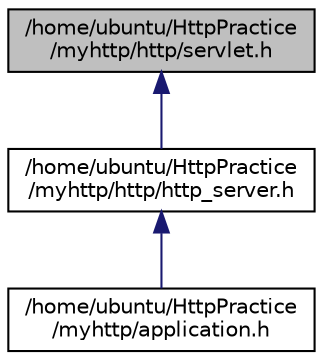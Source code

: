 digraph "/home/ubuntu/HttpPractice/myhttp/http/servlet.h"
{
 // LATEX_PDF_SIZE
  edge [fontname="Helvetica",fontsize="10",labelfontname="Helvetica",labelfontsize="10"];
  node [fontname="Helvetica",fontsize="10",shape=record];
  Node1 [label="/home/ubuntu/HttpPractice\l/myhttp/http/servlet.h",height=0.2,width=0.4,color="black", fillcolor="grey75", style="filled", fontcolor="black",tooltip="Servlet封装"];
  Node1 -> Node2 [dir="back",color="midnightblue",fontsize="10",style="solid",fontname="Helvetica"];
  Node2 [label="/home/ubuntu/HttpPractice\l/myhttp/http/http_server.h",height=0.2,width=0.4,color="black", fillcolor="white", style="filled",URL="$http__server_8h.html",tooltip="HTTP服务器封装"];
  Node2 -> Node3 [dir="back",color="midnightblue",fontsize="10",style="solid",fontname="Helvetica"];
  Node3 [label="/home/ubuntu/HttpPractice\l/myhttp/application.h",height=0.2,width=0.4,color="black", fillcolor="white", style="filled",URL="$application_8h.html",tooltip="应用启动操作"];
}
